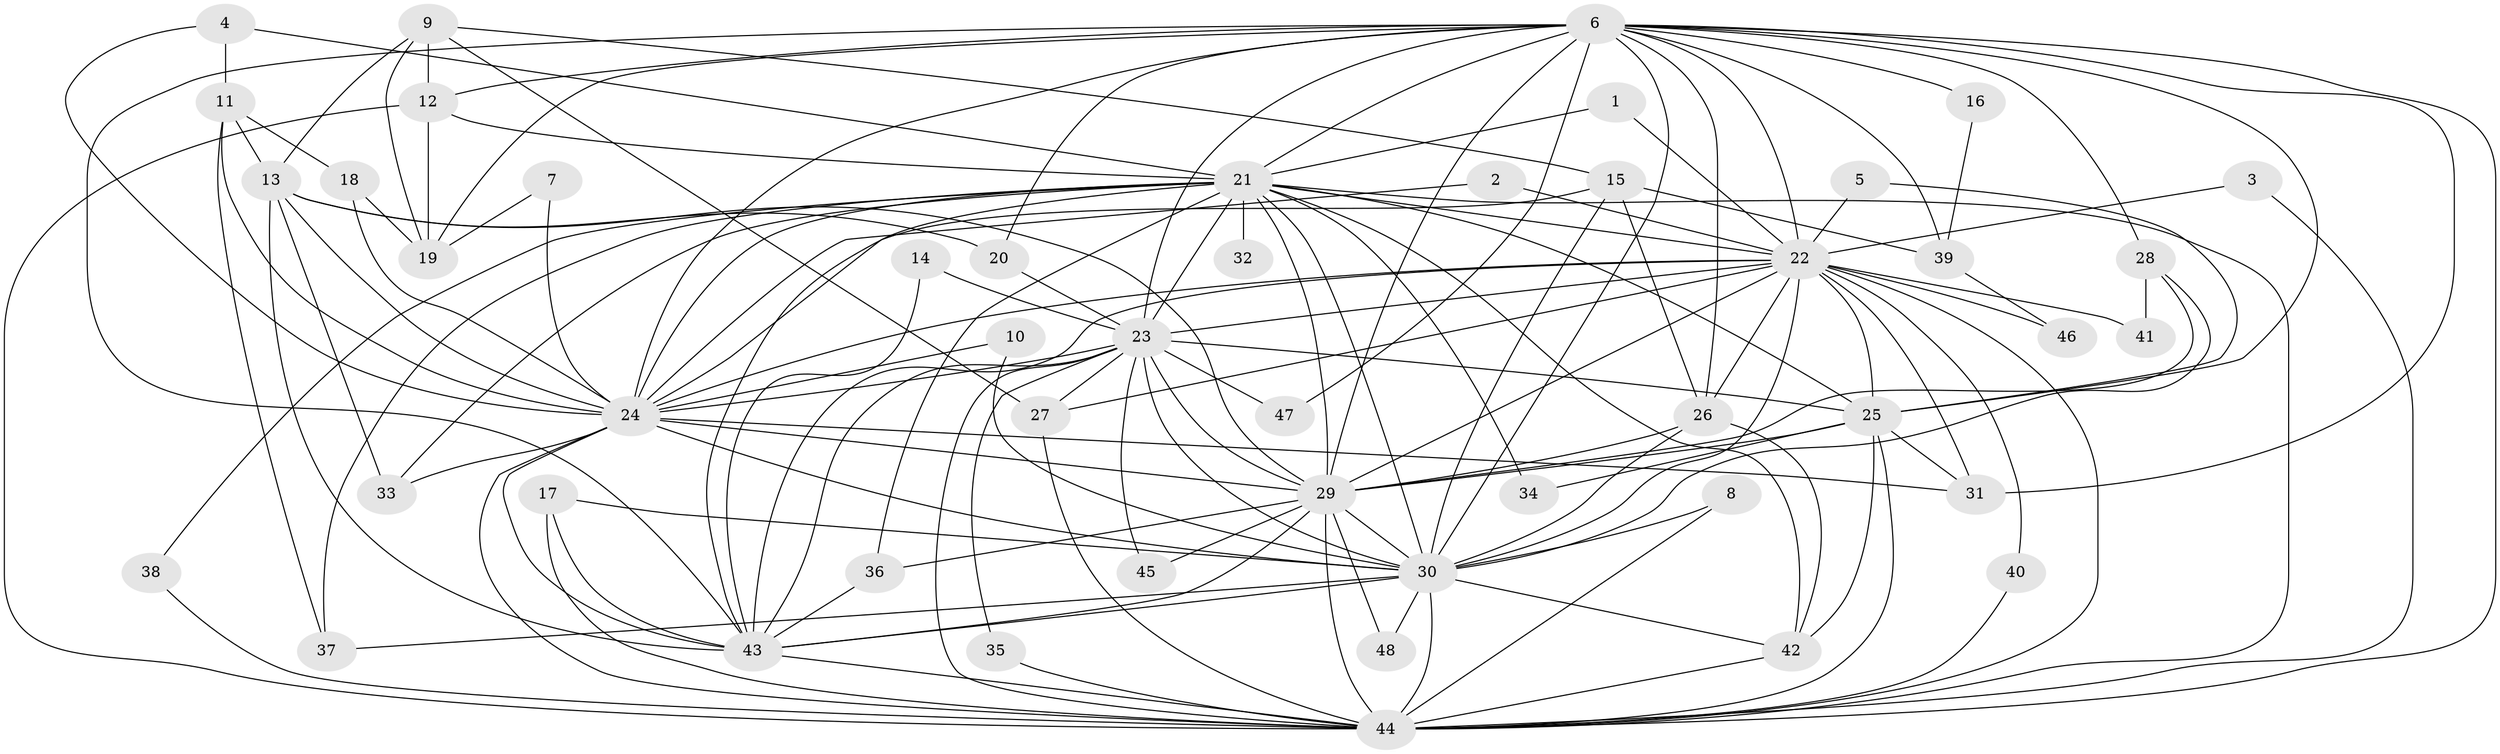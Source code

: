 // original degree distribution, {16: 0.010416666666666666, 19: 0.020833333333333332, 15: 0.020833333333333332, 22: 0.010416666666666666, 24: 0.010416666666666666, 20: 0.010416666666666666, 23: 0.010416666666666666, 18: 0.010416666666666666, 6: 0.03125, 2: 0.4583333333333333, 3: 0.28125, 5: 0.052083333333333336, 7: 0.010416666666666666, 4: 0.0625}
// Generated by graph-tools (version 1.1) at 2025/25/03/09/25 03:25:50]
// undirected, 48 vertices, 139 edges
graph export_dot {
graph [start="1"]
  node [color=gray90,style=filled];
  1;
  2;
  3;
  4;
  5;
  6;
  7;
  8;
  9;
  10;
  11;
  12;
  13;
  14;
  15;
  16;
  17;
  18;
  19;
  20;
  21;
  22;
  23;
  24;
  25;
  26;
  27;
  28;
  29;
  30;
  31;
  32;
  33;
  34;
  35;
  36;
  37;
  38;
  39;
  40;
  41;
  42;
  43;
  44;
  45;
  46;
  47;
  48;
  1 -- 21 [weight=1.0];
  1 -- 22 [weight=1.0];
  2 -- 22 [weight=1.0];
  2 -- 24 [weight=1.0];
  3 -- 22 [weight=1.0];
  3 -- 44 [weight=1.0];
  4 -- 11 [weight=1.0];
  4 -- 21 [weight=1.0];
  4 -- 24 [weight=1.0];
  5 -- 22 [weight=1.0];
  5 -- 25 [weight=1.0];
  6 -- 12 [weight=1.0];
  6 -- 16 [weight=2.0];
  6 -- 19 [weight=2.0];
  6 -- 20 [weight=1.0];
  6 -- 21 [weight=2.0];
  6 -- 22 [weight=2.0];
  6 -- 23 [weight=2.0];
  6 -- 24 [weight=2.0];
  6 -- 25 [weight=1.0];
  6 -- 26 [weight=1.0];
  6 -- 28 [weight=2.0];
  6 -- 29 [weight=3.0];
  6 -- 30 [weight=3.0];
  6 -- 31 [weight=1.0];
  6 -- 39 [weight=1.0];
  6 -- 43 [weight=2.0];
  6 -- 44 [weight=3.0];
  6 -- 47 [weight=1.0];
  7 -- 19 [weight=1.0];
  7 -- 24 [weight=1.0];
  8 -- 30 [weight=1.0];
  8 -- 44 [weight=1.0];
  9 -- 12 [weight=1.0];
  9 -- 13 [weight=1.0];
  9 -- 15 [weight=1.0];
  9 -- 19 [weight=1.0];
  9 -- 27 [weight=1.0];
  10 -- 24 [weight=1.0];
  10 -- 30 [weight=1.0];
  11 -- 13 [weight=1.0];
  11 -- 18 [weight=1.0];
  11 -- 24 [weight=1.0];
  11 -- 37 [weight=1.0];
  12 -- 19 [weight=1.0];
  12 -- 21 [weight=1.0];
  12 -- 44 [weight=1.0];
  13 -- 20 [weight=1.0];
  13 -- 24 [weight=1.0];
  13 -- 29 [weight=1.0];
  13 -- 33 [weight=1.0];
  13 -- 43 [weight=1.0];
  14 -- 23 [weight=1.0];
  14 -- 43 [weight=1.0];
  15 -- 24 [weight=1.0];
  15 -- 26 [weight=1.0];
  15 -- 30 [weight=1.0];
  15 -- 39 [weight=1.0];
  16 -- 39 [weight=1.0];
  17 -- 30 [weight=1.0];
  17 -- 43 [weight=1.0];
  17 -- 44 [weight=1.0];
  18 -- 19 [weight=1.0];
  18 -- 24 [weight=1.0];
  20 -- 23 [weight=1.0];
  21 -- 22 [weight=1.0];
  21 -- 23 [weight=2.0];
  21 -- 24 [weight=2.0];
  21 -- 25 [weight=1.0];
  21 -- 29 [weight=1.0];
  21 -- 30 [weight=2.0];
  21 -- 32 [weight=2.0];
  21 -- 33 [weight=1.0];
  21 -- 34 [weight=2.0];
  21 -- 36 [weight=1.0];
  21 -- 37 [weight=1.0];
  21 -- 38 [weight=1.0];
  21 -- 42 [weight=1.0];
  21 -- 43 [weight=1.0];
  21 -- 44 [weight=1.0];
  22 -- 23 [weight=2.0];
  22 -- 24 [weight=1.0];
  22 -- 25 [weight=1.0];
  22 -- 26 [weight=1.0];
  22 -- 27 [weight=1.0];
  22 -- 29 [weight=1.0];
  22 -- 30 [weight=1.0];
  22 -- 31 [weight=1.0];
  22 -- 40 [weight=1.0];
  22 -- 41 [weight=1.0];
  22 -- 43 [weight=2.0];
  22 -- 44 [weight=1.0];
  22 -- 46 [weight=1.0];
  23 -- 24 [weight=1.0];
  23 -- 25 [weight=1.0];
  23 -- 27 [weight=1.0];
  23 -- 29 [weight=3.0];
  23 -- 30 [weight=1.0];
  23 -- 35 [weight=1.0];
  23 -- 43 [weight=2.0];
  23 -- 44 [weight=1.0];
  23 -- 45 [weight=1.0];
  23 -- 47 [weight=1.0];
  24 -- 29 [weight=1.0];
  24 -- 30 [weight=1.0];
  24 -- 31 [weight=1.0];
  24 -- 33 [weight=1.0];
  24 -- 43 [weight=2.0];
  24 -- 44 [weight=1.0];
  25 -- 29 [weight=1.0];
  25 -- 31 [weight=1.0];
  25 -- 34 [weight=1.0];
  25 -- 42 [weight=1.0];
  25 -- 44 [weight=1.0];
  26 -- 29 [weight=1.0];
  26 -- 30 [weight=1.0];
  26 -- 42 [weight=1.0];
  27 -- 44 [weight=1.0];
  28 -- 29 [weight=1.0];
  28 -- 30 [weight=1.0];
  28 -- 41 [weight=1.0];
  29 -- 30 [weight=1.0];
  29 -- 36 [weight=1.0];
  29 -- 43 [weight=1.0];
  29 -- 44 [weight=3.0];
  29 -- 45 [weight=1.0];
  29 -- 48 [weight=1.0];
  30 -- 37 [weight=1.0];
  30 -- 42 [weight=1.0];
  30 -- 43 [weight=1.0];
  30 -- 44 [weight=1.0];
  30 -- 48 [weight=1.0];
  35 -- 44 [weight=1.0];
  36 -- 43 [weight=1.0];
  38 -- 44 [weight=1.0];
  39 -- 46 [weight=1.0];
  40 -- 44 [weight=1.0];
  42 -- 44 [weight=1.0];
  43 -- 44 [weight=1.0];
}
